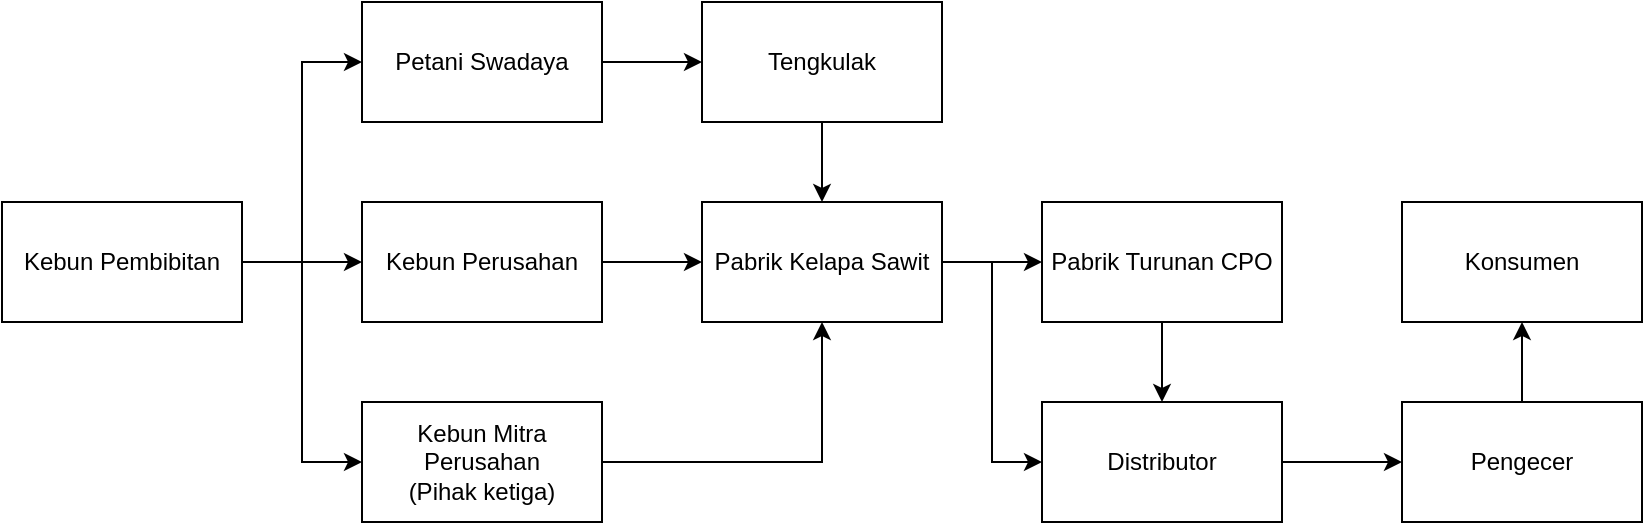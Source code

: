 <mxfile version="22.0.4" type="github">
  <diagram name="Page-1" id="KrlWbUvgsvfsjQbvGFXX">
    <mxGraphModel dx="984" dy="892" grid="1" gridSize="10" guides="1" tooltips="1" connect="1" arrows="1" fold="1" page="1" pageScale="1" pageWidth="850" pageHeight="1100" math="0" shadow="0">
      <root>
        <mxCell id="0" />
        <mxCell id="1" parent="0" />
        <mxCell id="RkLfia9Nj0nkvKxhkF3L-8" value="" style="edgeStyle=orthogonalEdgeStyle;rounded=0;orthogonalLoop=1;jettySize=auto;html=1;" edge="1" parent="1" source="RkLfia9Nj0nkvKxhkF3L-1" target="RkLfia9Nj0nkvKxhkF3L-4">
          <mxGeometry relative="1" as="geometry" />
        </mxCell>
        <mxCell id="RkLfia9Nj0nkvKxhkF3L-1" value="Petani Swadaya" style="rounded=0;whiteSpace=wrap;html=1;" vertex="1" parent="1">
          <mxGeometry x="190" y="40" width="120" height="60" as="geometry" />
        </mxCell>
        <mxCell id="RkLfia9Nj0nkvKxhkF3L-9" style="edgeStyle=orthogonalEdgeStyle;rounded=0;orthogonalLoop=1;jettySize=auto;html=1;entryX=0;entryY=0.5;entryDx=0;entryDy=0;" edge="1" parent="1" source="RkLfia9Nj0nkvKxhkF3L-2" target="RkLfia9Nj0nkvKxhkF3L-5">
          <mxGeometry relative="1" as="geometry" />
        </mxCell>
        <mxCell id="RkLfia9Nj0nkvKxhkF3L-2" value="Kebun Perusahan" style="rounded=0;whiteSpace=wrap;html=1;" vertex="1" parent="1">
          <mxGeometry x="190" y="140" width="120" height="60" as="geometry" />
        </mxCell>
        <mxCell id="RkLfia9Nj0nkvKxhkF3L-10" style="edgeStyle=orthogonalEdgeStyle;rounded=0;orthogonalLoop=1;jettySize=auto;html=1;entryX=0.5;entryY=1;entryDx=0;entryDy=0;" edge="1" parent="1" source="RkLfia9Nj0nkvKxhkF3L-3" target="RkLfia9Nj0nkvKxhkF3L-5">
          <mxGeometry relative="1" as="geometry" />
        </mxCell>
        <mxCell id="RkLfia9Nj0nkvKxhkF3L-3" value="Kebun Mitra Perusahan &lt;br&gt;(Pihak ketiga)" style="rounded=0;whiteSpace=wrap;html=1;" vertex="1" parent="1">
          <mxGeometry x="190" y="240" width="120" height="60" as="geometry" />
        </mxCell>
        <mxCell id="RkLfia9Nj0nkvKxhkF3L-11" value="" style="edgeStyle=orthogonalEdgeStyle;rounded=0;orthogonalLoop=1;jettySize=auto;html=1;" edge="1" parent="1" source="RkLfia9Nj0nkvKxhkF3L-4" target="RkLfia9Nj0nkvKxhkF3L-5">
          <mxGeometry relative="1" as="geometry" />
        </mxCell>
        <mxCell id="RkLfia9Nj0nkvKxhkF3L-4" value="Tengkulak" style="rounded=0;whiteSpace=wrap;html=1;" vertex="1" parent="1">
          <mxGeometry x="360" y="40" width="120" height="60" as="geometry" />
        </mxCell>
        <mxCell id="RkLfia9Nj0nkvKxhkF3L-12" value="" style="edgeStyle=orthogonalEdgeStyle;rounded=0;orthogonalLoop=1;jettySize=auto;html=1;" edge="1" parent="1" source="RkLfia9Nj0nkvKxhkF3L-5" target="RkLfia9Nj0nkvKxhkF3L-6">
          <mxGeometry relative="1" as="geometry" />
        </mxCell>
        <mxCell id="RkLfia9Nj0nkvKxhkF3L-15" style="edgeStyle=orthogonalEdgeStyle;rounded=0;orthogonalLoop=1;jettySize=auto;html=1;entryX=0;entryY=0.5;entryDx=0;entryDy=0;" edge="1" parent="1" source="RkLfia9Nj0nkvKxhkF3L-5" target="RkLfia9Nj0nkvKxhkF3L-13">
          <mxGeometry relative="1" as="geometry" />
        </mxCell>
        <mxCell id="RkLfia9Nj0nkvKxhkF3L-5" value="Pabrik Kelapa Sawit" style="rounded=0;whiteSpace=wrap;html=1;" vertex="1" parent="1">
          <mxGeometry x="360" y="140" width="120" height="60" as="geometry" />
        </mxCell>
        <mxCell id="RkLfia9Nj0nkvKxhkF3L-14" value="" style="edgeStyle=orthogonalEdgeStyle;rounded=0;orthogonalLoop=1;jettySize=auto;html=1;" edge="1" parent="1" source="RkLfia9Nj0nkvKxhkF3L-6" target="RkLfia9Nj0nkvKxhkF3L-13">
          <mxGeometry relative="1" as="geometry" />
        </mxCell>
        <mxCell id="RkLfia9Nj0nkvKxhkF3L-6" value="Pabrik Turunan CPO" style="rounded=0;whiteSpace=wrap;html=1;" vertex="1" parent="1">
          <mxGeometry x="530" y="140" width="120" height="60" as="geometry" />
        </mxCell>
        <mxCell id="RkLfia9Nj0nkvKxhkF3L-17" value="" style="edgeStyle=orthogonalEdgeStyle;rounded=0;orthogonalLoop=1;jettySize=auto;html=1;" edge="1" parent="1" source="RkLfia9Nj0nkvKxhkF3L-13" target="RkLfia9Nj0nkvKxhkF3L-16">
          <mxGeometry relative="1" as="geometry" />
        </mxCell>
        <mxCell id="RkLfia9Nj0nkvKxhkF3L-13" value="Distributor" style="rounded=0;whiteSpace=wrap;html=1;" vertex="1" parent="1">
          <mxGeometry x="530" y="240" width="120" height="60" as="geometry" />
        </mxCell>
        <mxCell id="RkLfia9Nj0nkvKxhkF3L-19" value="" style="edgeStyle=orthogonalEdgeStyle;rounded=0;orthogonalLoop=1;jettySize=auto;html=1;" edge="1" parent="1" source="RkLfia9Nj0nkvKxhkF3L-16" target="RkLfia9Nj0nkvKxhkF3L-18">
          <mxGeometry relative="1" as="geometry" />
        </mxCell>
        <mxCell id="RkLfia9Nj0nkvKxhkF3L-16" value="Pengecer" style="rounded=0;whiteSpace=wrap;html=1;" vertex="1" parent="1">
          <mxGeometry x="710" y="240" width="120" height="60" as="geometry" />
        </mxCell>
        <mxCell id="RkLfia9Nj0nkvKxhkF3L-18" value="Konsumen" style="rounded=0;whiteSpace=wrap;html=1;" vertex="1" parent="1">
          <mxGeometry x="710" y="140" width="120" height="60" as="geometry" />
        </mxCell>
        <mxCell id="RkLfia9Nj0nkvKxhkF3L-21" style="edgeStyle=orthogonalEdgeStyle;rounded=0;orthogonalLoop=1;jettySize=auto;html=1;entryX=0;entryY=0.5;entryDx=0;entryDy=0;" edge="1" parent="1" source="RkLfia9Nj0nkvKxhkF3L-20" target="RkLfia9Nj0nkvKxhkF3L-2">
          <mxGeometry relative="1" as="geometry" />
        </mxCell>
        <mxCell id="RkLfia9Nj0nkvKxhkF3L-22" style="edgeStyle=orthogonalEdgeStyle;rounded=0;orthogonalLoop=1;jettySize=auto;html=1;entryX=0;entryY=0.5;entryDx=0;entryDy=0;" edge="1" parent="1" source="RkLfia9Nj0nkvKxhkF3L-20" target="RkLfia9Nj0nkvKxhkF3L-1">
          <mxGeometry relative="1" as="geometry" />
        </mxCell>
        <mxCell id="RkLfia9Nj0nkvKxhkF3L-23" style="edgeStyle=orthogonalEdgeStyle;rounded=0;orthogonalLoop=1;jettySize=auto;html=1;entryX=0;entryY=0.5;entryDx=0;entryDy=0;" edge="1" parent="1" source="RkLfia9Nj0nkvKxhkF3L-20" target="RkLfia9Nj0nkvKxhkF3L-3">
          <mxGeometry relative="1" as="geometry" />
        </mxCell>
        <mxCell id="RkLfia9Nj0nkvKxhkF3L-20" value="Kebun Pembibitan" style="rounded=0;whiteSpace=wrap;html=1;" vertex="1" parent="1">
          <mxGeometry x="10" y="140" width="120" height="60" as="geometry" />
        </mxCell>
      </root>
    </mxGraphModel>
  </diagram>
</mxfile>
